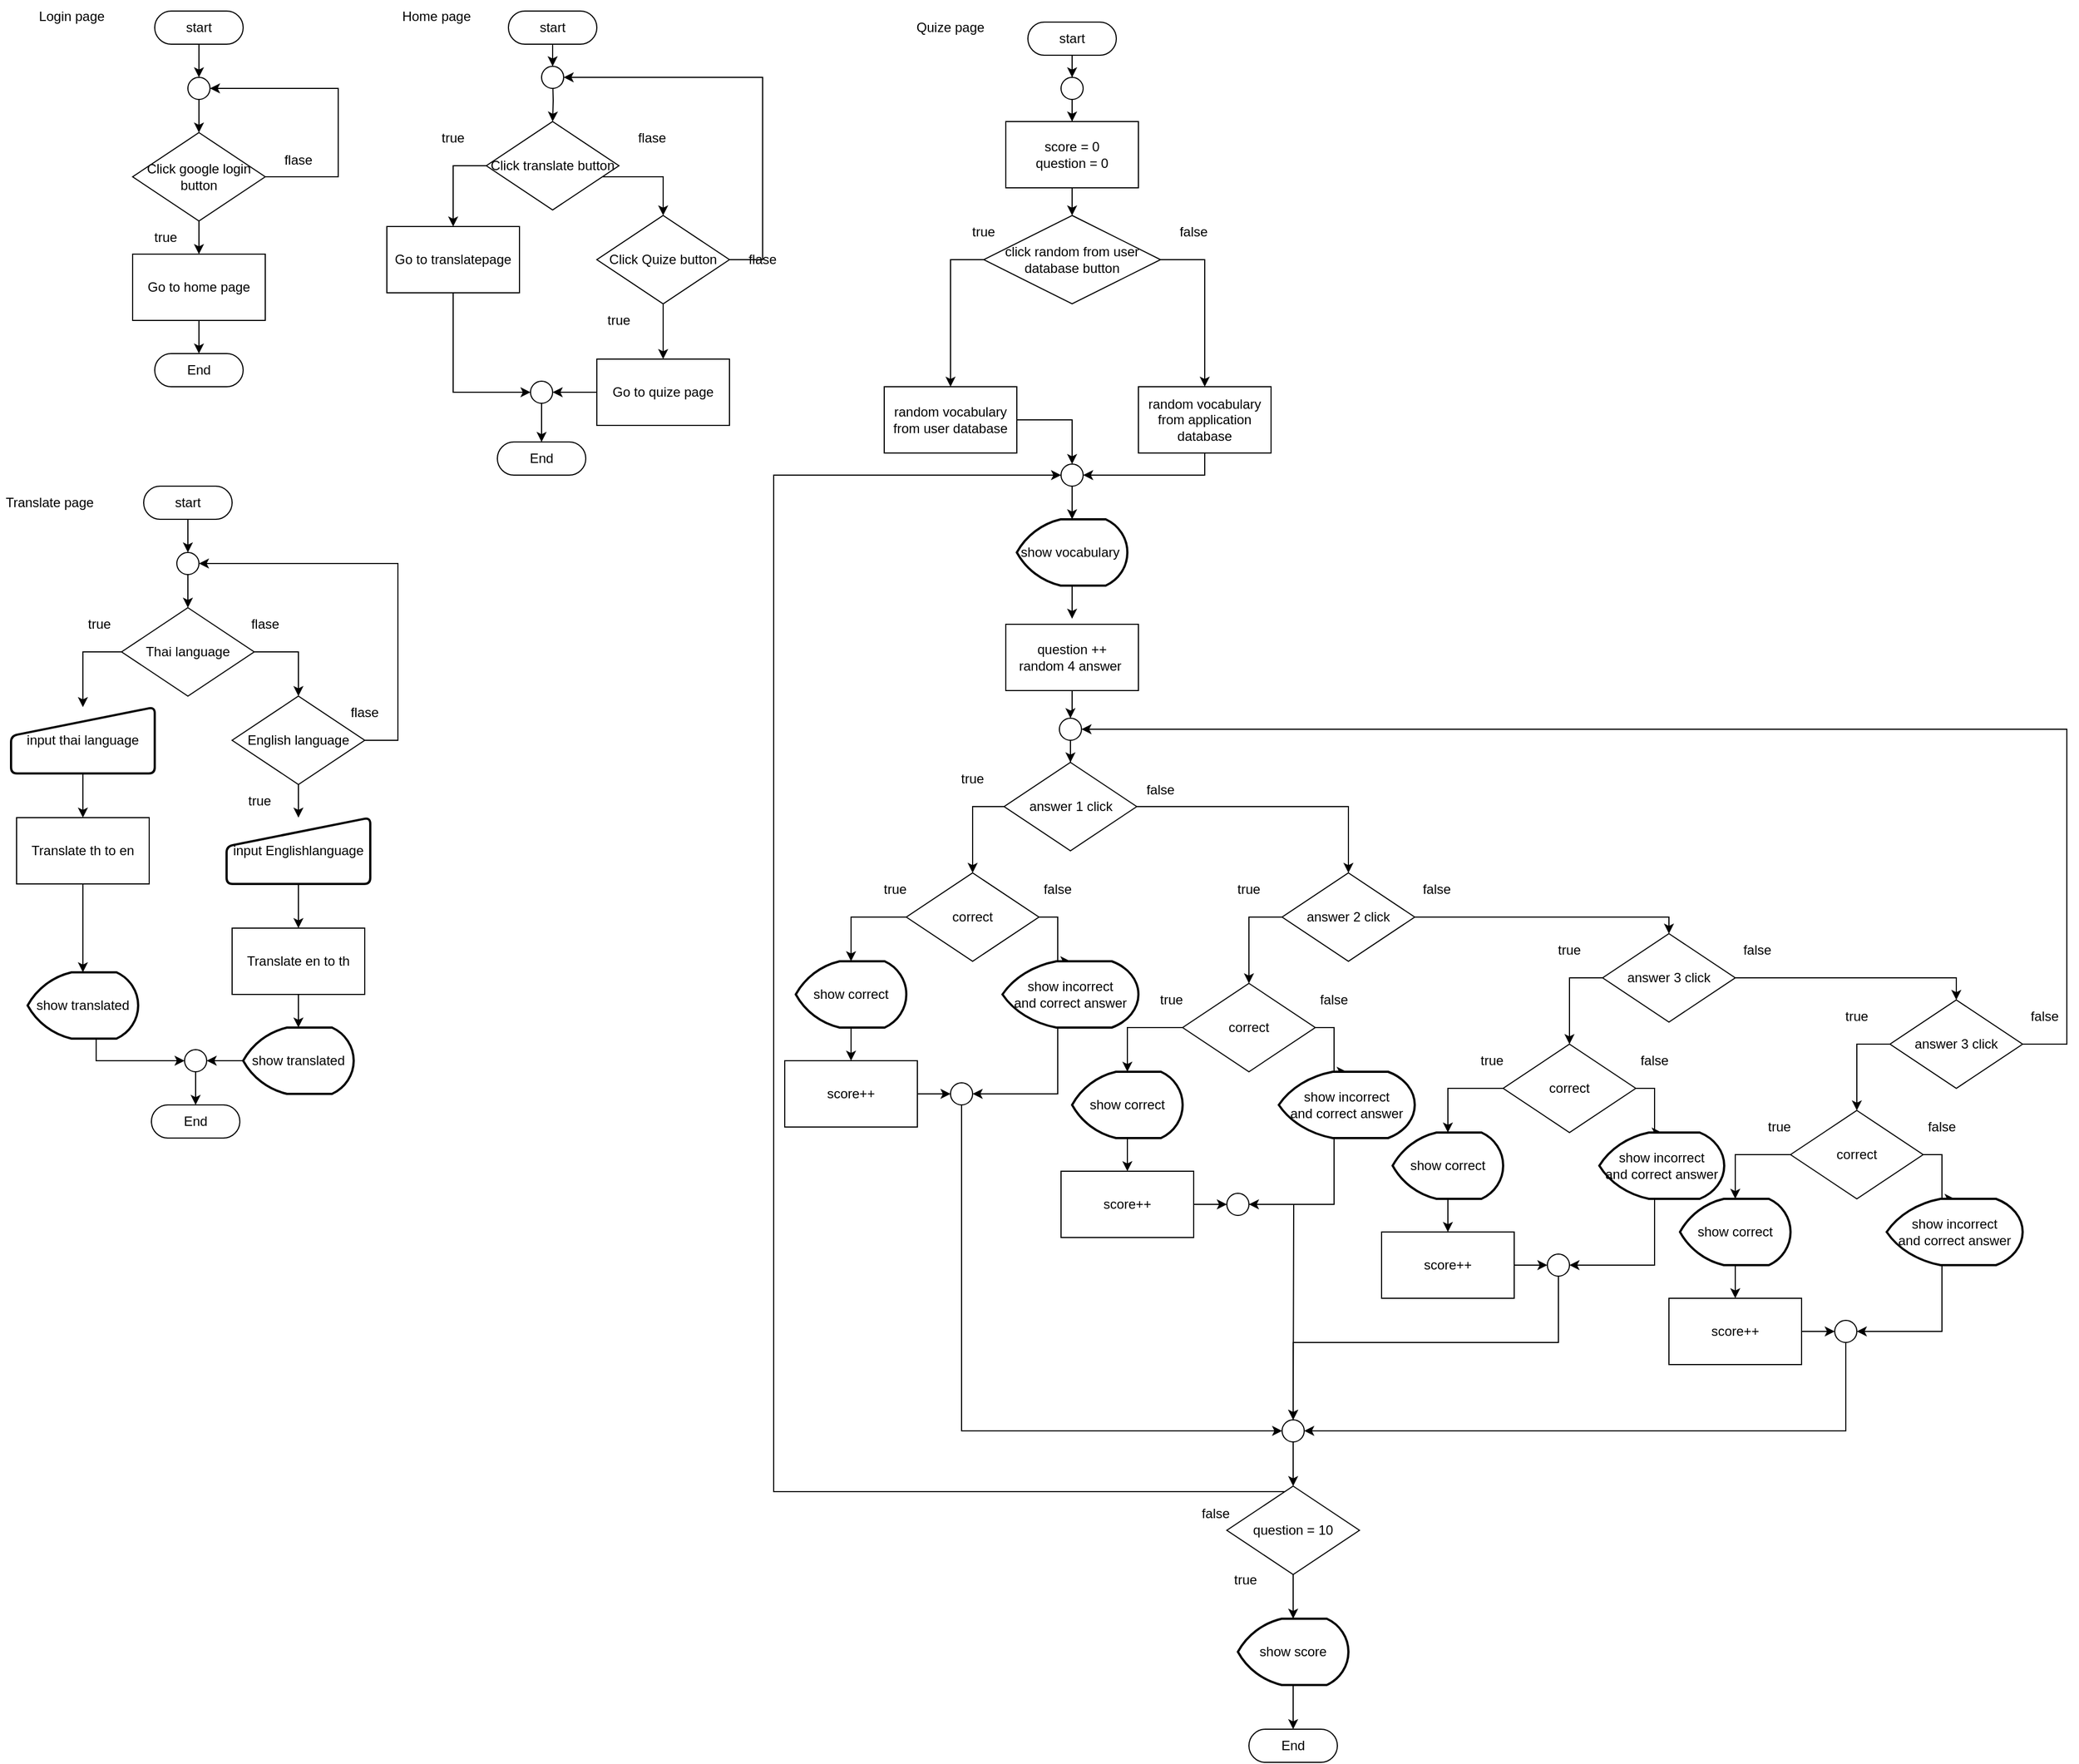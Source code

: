 <mxfile version="21.3.2" type="device">
  <diagram name="หน้า-1" id="Zn7GVR9M74QO84CQurHN">
    <mxGraphModel dx="4780" dy="2357" grid="1" gridSize="10" guides="1" tooltips="1" connect="1" arrows="1" fold="1" page="1" pageScale="1" pageWidth="827" pageHeight="1169" math="0" shadow="0">
      <root>
        <mxCell id="0" />
        <mxCell id="1" parent="0" />
        <mxCell id="eF9KntkKIndTlroD16q5-2" value="" style="edgeStyle=orthogonalEdgeStyle;rounded=0;orthogonalLoop=1;jettySize=auto;html=1;" parent="1" source="eQNiO7HrvjZBHP6kA0-c-1" target="eF9KntkKIndTlroD16q5-1" edge="1">
          <mxGeometry relative="1" as="geometry" />
        </mxCell>
        <mxCell id="eQNiO7HrvjZBHP6kA0-c-1" value="start" style="html=1;dashed=0;whiteSpace=wrap;shape=mxgraph.dfd.start" parent="1" vertex="1">
          <mxGeometry x="150" y="20" width="80" height="30" as="geometry" />
        </mxCell>
        <mxCell id="eQNiO7HrvjZBHP6kA0-c-2" value="Login page" style="text;html=1;strokeColor=none;fillColor=none;align=center;verticalAlign=middle;whiteSpace=wrap;rounded=0;" parent="1" vertex="1">
          <mxGeometry x="30" y="10" width="90" height="30" as="geometry" />
        </mxCell>
        <mxCell id="eF9KntkKIndTlroD16q5-5" value="" style="edgeStyle=orthogonalEdgeStyle;rounded=0;orthogonalLoop=1;jettySize=auto;html=1;" parent="1" source="eF9KntkKIndTlroD16q5-1" target="eF9KntkKIndTlroD16q5-4" edge="1">
          <mxGeometry relative="1" as="geometry" />
        </mxCell>
        <mxCell id="eF9KntkKIndTlroD16q5-1" value="" style="ellipse;whiteSpace=wrap;html=1;aspect=fixed;" parent="1" vertex="1">
          <mxGeometry x="180" y="80" width="20" height="20" as="geometry" />
        </mxCell>
        <mxCell id="eF9KntkKIndTlroD16q5-11" style="edgeStyle=orthogonalEdgeStyle;rounded=0;orthogonalLoop=1;jettySize=auto;html=1;entryX=1;entryY=0.5;entryDx=0;entryDy=0;" parent="1" source="eF9KntkKIndTlroD16q5-4" target="eF9KntkKIndTlroD16q5-1" edge="1">
          <mxGeometry relative="1" as="geometry">
            <Array as="points">
              <mxPoint x="316" y="170" />
              <mxPoint x="316" y="90" />
            </Array>
          </mxGeometry>
        </mxCell>
        <mxCell id="eF9KntkKIndTlroD16q5-13" value="" style="edgeStyle=orthogonalEdgeStyle;rounded=0;orthogonalLoop=1;jettySize=auto;html=1;" parent="1" source="eF9KntkKIndTlroD16q5-4" target="eF9KntkKIndTlroD16q5-12" edge="1">
          <mxGeometry relative="1" as="geometry" />
        </mxCell>
        <mxCell id="eF9KntkKIndTlroD16q5-4" value="Click google login button" style="rhombus;whiteSpace=wrap;html=1;" parent="1" vertex="1">
          <mxGeometry x="130" y="130" width="120" height="80" as="geometry" />
        </mxCell>
        <mxCell id="eF9KntkKIndTlroD16q5-9" value="true" style="text;html=1;strokeColor=none;fillColor=none;align=center;verticalAlign=middle;whiteSpace=wrap;rounded=0;" parent="1" vertex="1">
          <mxGeometry x="130" y="210" width="60" height="30" as="geometry" />
        </mxCell>
        <mxCell id="eF9KntkKIndTlroD16q5-10" value="flase" style="text;html=1;strokeColor=none;fillColor=none;align=center;verticalAlign=middle;whiteSpace=wrap;rounded=0;" parent="1" vertex="1">
          <mxGeometry x="250" y="140" width="60" height="30" as="geometry" />
        </mxCell>
        <mxCell id="eF9KntkKIndTlroD16q5-15" value="" style="edgeStyle=orthogonalEdgeStyle;rounded=0;orthogonalLoop=1;jettySize=auto;html=1;" parent="1" source="eF9KntkKIndTlroD16q5-12" target="eF9KntkKIndTlroD16q5-14" edge="1">
          <mxGeometry relative="1" as="geometry" />
        </mxCell>
        <mxCell id="eF9KntkKIndTlroD16q5-12" value="Go to home page" style="rounded=0;whiteSpace=wrap;html=1;" parent="1" vertex="1">
          <mxGeometry x="130" y="240" width="120" height="60" as="geometry" />
        </mxCell>
        <mxCell id="eF9KntkKIndTlroD16q5-14" value="End" style="html=1;dashed=0;whiteSpace=wrap;shape=mxgraph.dfd.start" parent="1" vertex="1">
          <mxGeometry x="150" y="330" width="80" height="30" as="geometry" />
        </mxCell>
        <mxCell id="eF9KntkKIndTlroD16q5-16" value="Home page" style="text;html=1;strokeColor=none;fillColor=none;align=center;verticalAlign=middle;whiteSpace=wrap;rounded=0;" parent="1" vertex="1">
          <mxGeometry x="360" y="10" width="90" height="30" as="geometry" />
        </mxCell>
        <mxCell id="3VS8iggHQzsYhF_Mb6U9-29" value="" style="edgeStyle=orthogonalEdgeStyle;rounded=0;orthogonalLoop=1;jettySize=auto;html=1;" parent="1" source="3VS8iggHQzsYhF_Mb6U9-2" target="3VS8iggHQzsYhF_Mb6U9-24" edge="1">
          <mxGeometry relative="1" as="geometry" />
        </mxCell>
        <mxCell id="3VS8iggHQzsYhF_Mb6U9-2" value="start" style="html=1;dashed=0;whiteSpace=wrap;shape=mxgraph.dfd.start" parent="1" vertex="1">
          <mxGeometry x="470" y="20" width="80" height="30" as="geometry" />
        </mxCell>
        <mxCell id="3VS8iggHQzsYhF_Mb6U9-17" style="edgeStyle=orthogonalEdgeStyle;rounded=0;orthogonalLoop=1;jettySize=auto;html=1;entryX=0.5;entryY=0;entryDx=0;entryDy=0;" parent="1" source="3VS8iggHQzsYhF_Mb6U9-13" target="3VS8iggHQzsYhF_Mb6U9-16" edge="1">
          <mxGeometry relative="1" as="geometry">
            <Array as="points">
              <mxPoint x="420" y="160" />
            </Array>
          </mxGeometry>
        </mxCell>
        <mxCell id="3VS8iggHQzsYhF_Mb6U9-22" style="edgeStyle=orthogonalEdgeStyle;rounded=0;orthogonalLoop=1;jettySize=auto;html=1;entryX=0.5;entryY=0;entryDx=0;entryDy=0;" parent="1" source="3VS8iggHQzsYhF_Mb6U9-13" target="3VS8iggHQzsYhF_Mb6U9-21" edge="1">
          <mxGeometry relative="1" as="geometry">
            <Array as="points">
              <mxPoint x="610" y="170" />
            </Array>
          </mxGeometry>
        </mxCell>
        <mxCell id="3VS8iggHQzsYhF_Mb6U9-13" value="Click translate button" style="rhombus;whiteSpace=wrap;html=1;" parent="1" vertex="1">
          <mxGeometry x="450" y="120" width="120" height="80" as="geometry" />
        </mxCell>
        <mxCell id="3VS8iggHQzsYhF_Mb6U9-15" value="true" style="text;html=1;strokeColor=none;fillColor=none;align=center;verticalAlign=middle;whiteSpace=wrap;rounded=0;" parent="1" vertex="1">
          <mxGeometry x="390" y="120" width="60" height="30" as="geometry" />
        </mxCell>
        <mxCell id="3VS8iggHQzsYhF_Mb6U9-35" style="edgeStyle=orthogonalEdgeStyle;rounded=0;orthogonalLoop=1;jettySize=auto;html=1;entryX=0;entryY=0.5;entryDx=0;entryDy=0;" parent="1" source="3VS8iggHQzsYhF_Mb6U9-16" target="3VS8iggHQzsYhF_Mb6U9-32" edge="1">
          <mxGeometry relative="1" as="geometry">
            <Array as="points">
              <mxPoint x="420" y="365" />
            </Array>
          </mxGeometry>
        </mxCell>
        <mxCell id="3VS8iggHQzsYhF_Mb6U9-16" value="Go to translatepage" style="rounded=0;whiteSpace=wrap;html=1;" parent="1" vertex="1">
          <mxGeometry x="360" y="215" width="120" height="60" as="geometry" />
        </mxCell>
        <mxCell id="3VS8iggHQzsYhF_Mb6U9-18" value="flase" style="text;html=1;strokeColor=none;fillColor=none;align=center;verticalAlign=middle;whiteSpace=wrap;rounded=0;" parent="1" vertex="1">
          <mxGeometry x="570" y="120" width="60" height="30" as="geometry" />
        </mxCell>
        <mxCell id="3VS8iggHQzsYhF_Mb6U9-34" value="" style="edgeStyle=orthogonalEdgeStyle;rounded=0;orthogonalLoop=1;jettySize=auto;html=1;" parent="1" source="3VS8iggHQzsYhF_Mb6U9-19" target="3VS8iggHQzsYhF_Mb6U9-32" edge="1">
          <mxGeometry relative="1" as="geometry" />
        </mxCell>
        <mxCell id="3VS8iggHQzsYhF_Mb6U9-19" value="Go to quize page" style="rounded=0;whiteSpace=wrap;html=1;" parent="1" vertex="1">
          <mxGeometry x="550" y="335" width="120" height="60" as="geometry" />
        </mxCell>
        <mxCell id="3VS8iggHQzsYhF_Mb6U9-30" value="" style="edgeStyle=orthogonalEdgeStyle;rounded=0;orthogonalLoop=1;jettySize=auto;html=1;" parent="1" source="3VS8iggHQzsYhF_Mb6U9-21" target="3VS8iggHQzsYhF_Mb6U9-19" edge="1">
          <mxGeometry relative="1" as="geometry" />
        </mxCell>
        <mxCell id="3VS8iggHQzsYhF_Mb6U9-31" style="edgeStyle=orthogonalEdgeStyle;rounded=0;orthogonalLoop=1;jettySize=auto;html=1;entryX=1;entryY=0.5;entryDx=0;entryDy=0;" parent="1" source="3VS8iggHQzsYhF_Mb6U9-21" target="3VS8iggHQzsYhF_Mb6U9-24" edge="1">
          <mxGeometry relative="1" as="geometry">
            <Array as="points">
              <mxPoint x="700" y="245" />
              <mxPoint x="700" y="80" />
            </Array>
          </mxGeometry>
        </mxCell>
        <mxCell id="3VS8iggHQzsYhF_Mb6U9-21" value="Click Quize button" style="rhombus;whiteSpace=wrap;html=1;" parent="1" vertex="1">
          <mxGeometry x="550" y="205" width="120" height="80" as="geometry" />
        </mxCell>
        <mxCell id="3VS8iggHQzsYhF_Mb6U9-23" value="true" style="text;html=1;strokeColor=none;fillColor=none;align=center;verticalAlign=middle;whiteSpace=wrap;rounded=0;" parent="1" vertex="1">
          <mxGeometry x="540" y="285" width="60" height="30" as="geometry" />
        </mxCell>
        <mxCell id="3VS8iggHQzsYhF_Mb6U9-27" style="edgeStyle=orthogonalEdgeStyle;rounded=0;orthogonalLoop=1;jettySize=auto;html=1;exitX=0.5;exitY=1;exitDx=0;exitDy=0;entryX=0.5;entryY=0;entryDx=0;entryDy=0;" parent="1" target="3VS8iggHQzsYhF_Mb6U9-13" edge="1">
          <mxGeometry relative="1" as="geometry">
            <mxPoint x="510" y="80" as="sourcePoint" />
          </mxGeometry>
        </mxCell>
        <mxCell id="3VS8iggHQzsYhF_Mb6U9-24" value="" style="ellipse;whiteSpace=wrap;html=1;aspect=fixed;" parent="1" vertex="1">
          <mxGeometry x="500" y="70" width="20" height="20" as="geometry" />
        </mxCell>
        <mxCell id="3VS8iggHQzsYhF_Mb6U9-38" value="" style="edgeStyle=orthogonalEdgeStyle;rounded=0;orthogonalLoop=1;jettySize=auto;html=1;" parent="1" source="3VS8iggHQzsYhF_Mb6U9-32" target="3VS8iggHQzsYhF_Mb6U9-36" edge="1">
          <mxGeometry relative="1" as="geometry" />
        </mxCell>
        <mxCell id="3VS8iggHQzsYhF_Mb6U9-32" value="" style="ellipse;whiteSpace=wrap;html=1;aspect=fixed;" parent="1" vertex="1">
          <mxGeometry x="490" y="355" width="20" height="20" as="geometry" />
        </mxCell>
        <mxCell id="3VS8iggHQzsYhF_Mb6U9-33" value="flase" style="text;html=1;strokeColor=none;fillColor=none;align=center;verticalAlign=middle;whiteSpace=wrap;rounded=0;" parent="1" vertex="1">
          <mxGeometry x="310" y="640" width="60" height="30" as="geometry" />
        </mxCell>
        <mxCell id="3VS8iggHQzsYhF_Mb6U9-36" value="End" style="html=1;dashed=0;whiteSpace=wrap;shape=mxgraph.dfd.start" parent="1" vertex="1">
          <mxGeometry x="460" y="410" width="80" height="30" as="geometry" />
        </mxCell>
        <mxCell id="3VS8iggHQzsYhF_Mb6U9-39" value="Translate page" style="text;html=1;strokeColor=none;fillColor=none;align=center;verticalAlign=middle;whiteSpace=wrap;rounded=0;" parent="1" vertex="1">
          <mxGeometry x="10" y="450" width="90" height="30" as="geometry" />
        </mxCell>
        <mxCell id="3VS8iggHQzsYhF_Mb6U9-42" value="" style="edgeStyle=orthogonalEdgeStyle;rounded=0;orthogonalLoop=1;jettySize=auto;html=1;" parent="1" source="3VS8iggHQzsYhF_Mb6U9-43" target="3VS8iggHQzsYhF_Mb6U9-44" edge="1">
          <mxGeometry relative="1" as="geometry" />
        </mxCell>
        <mxCell id="3VS8iggHQzsYhF_Mb6U9-43" value="start" style="html=1;dashed=0;whiteSpace=wrap;shape=mxgraph.dfd.start" parent="1" vertex="1">
          <mxGeometry x="140" y="450" width="80" height="30" as="geometry" />
        </mxCell>
        <mxCell id="3VS8iggHQzsYhF_Mb6U9-47" value="" style="edgeStyle=orthogonalEdgeStyle;rounded=0;orthogonalLoop=1;jettySize=auto;html=1;" parent="1" source="3VS8iggHQzsYhF_Mb6U9-44" target="3VS8iggHQzsYhF_Mb6U9-46" edge="1">
          <mxGeometry relative="1" as="geometry" />
        </mxCell>
        <mxCell id="3VS8iggHQzsYhF_Mb6U9-44" value="" style="ellipse;whiteSpace=wrap;html=1;aspect=fixed;" parent="1" vertex="1">
          <mxGeometry x="170" y="510" width="20" height="20" as="geometry" />
        </mxCell>
        <mxCell id="3VS8iggHQzsYhF_Mb6U9-51" style="edgeStyle=orthogonalEdgeStyle;rounded=0;orthogonalLoop=1;jettySize=auto;html=1;entryX=0.5;entryY=0;entryDx=0;entryDy=0;" parent="1" source="3VS8iggHQzsYhF_Mb6U9-46" target="3VS8iggHQzsYhF_Mb6U9-49" edge="1">
          <mxGeometry relative="1" as="geometry">
            <Array as="points">
              <mxPoint x="85" y="600" />
            </Array>
          </mxGeometry>
        </mxCell>
        <mxCell id="3VS8iggHQzsYhF_Mb6U9-59" style="edgeStyle=orthogonalEdgeStyle;rounded=0;orthogonalLoop=1;jettySize=auto;html=1;entryX=0.5;entryY=0;entryDx=0;entryDy=0;" parent="1" source="3VS8iggHQzsYhF_Mb6U9-46" target="3VS8iggHQzsYhF_Mb6U9-54" edge="1">
          <mxGeometry relative="1" as="geometry">
            <Array as="points">
              <mxPoint x="280" y="600" />
            </Array>
          </mxGeometry>
        </mxCell>
        <mxCell id="3VS8iggHQzsYhF_Mb6U9-46" value="Thai language" style="rhombus;whiteSpace=wrap;html=1;" parent="1" vertex="1">
          <mxGeometry x="120" y="560" width="120" height="80" as="geometry" />
        </mxCell>
        <mxCell id="3VS8iggHQzsYhF_Mb6U9-48" value="true" style="text;html=1;strokeColor=none;fillColor=none;align=center;verticalAlign=middle;whiteSpace=wrap;rounded=0;" parent="1" vertex="1">
          <mxGeometry x="70" y="560" width="60" height="30" as="geometry" />
        </mxCell>
        <mxCell id="3VS8iggHQzsYhF_Mb6U9-80" value="" style="edgeStyle=orthogonalEdgeStyle;rounded=0;orthogonalLoop=1;jettySize=auto;html=1;" parent="1" source="3VS8iggHQzsYhF_Mb6U9-49" target="3VS8iggHQzsYhF_Mb6U9-79" edge="1">
          <mxGeometry relative="1" as="geometry" />
        </mxCell>
        <mxCell id="3VS8iggHQzsYhF_Mb6U9-49" value="input thai language" style="html=1;strokeWidth=2;shape=manualInput;whiteSpace=wrap;rounded=1;size=26;arcSize=11;" parent="1" vertex="1">
          <mxGeometry x="20" y="650" width="130" height="60" as="geometry" />
        </mxCell>
        <mxCell id="3VS8iggHQzsYhF_Mb6U9-62" style="edgeStyle=orthogonalEdgeStyle;rounded=0;orthogonalLoop=1;jettySize=auto;html=1;entryX=0;entryY=0.5;entryDx=0;entryDy=0;" parent="1" source="3VS8iggHQzsYhF_Mb6U9-52" target="3VS8iggHQzsYhF_Mb6U9-60" edge="1">
          <mxGeometry relative="1" as="geometry">
            <Array as="points">
              <mxPoint x="97" y="970" />
            </Array>
          </mxGeometry>
        </mxCell>
        <mxCell id="3VS8iggHQzsYhF_Mb6U9-52" value="show translated" style="strokeWidth=2;html=1;shape=mxgraph.flowchart.display;whiteSpace=wrap;" parent="1" vertex="1">
          <mxGeometry x="35" y="890" width="100" height="60" as="geometry" />
        </mxCell>
        <mxCell id="3VS8iggHQzsYhF_Mb6U9-58" value="" style="edgeStyle=orthogonalEdgeStyle;rounded=0;orthogonalLoop=1;jettySize=auto;html=1;" parent="1" source="3VS8iggHQzsYhF_Mb6U9-54" target="3VS8iggHQzsYhF_Mb6U9-56" edge="1">
          <mxGeometry relative="1" as="geometry" />
        </mxCell>
        <mxCell id="3VS8iggHQzsYhF_Mb6U9-69" style="edgeStyle=orthogonalEdgeStyle;rounded=0;orthogonalLoop=1;jettySize=auto;html=1;entryX=1;entryY=0.5;entryDx=0;entryDy=0;" parent="1" source="3VS8iggHQzsYhF_Mb6U9-54" target="3VS8iggHQzsYhF_Mb6U9-44" edge="1">
          <mxGeometry relative="1" as="geometry">
            <Array as="points">
              <mxPoint x="370" y="680" />
              <mxPoint x="370" y="520" />
            </Array>
          </mxGeometry>
        </mxCell>
        <mxCell id="3VS8iggHQzsYhF_Mb6U9-54" value="English language" style="rhombus;whiteSpace=wrap;html=1;" parent="1" vertex="1">
          <mxGeometry x="220" y="640" width="120" height="80" as="geometry" />
        </mxCell>
        <mxCell id="3VS8iggHQzsYhF_Mb6U9-82" value="" style="edgeStyle=orthogonalEdgeStyle;rounded=0;orthogonalLoop=1;jettySize=auto;html=1;" parent="1" source="3VS8iggHQzsYhF_Mb6U9-56" target="3VS8iggHQzsYhF_Mb6U9-81" edge="1">
          <mxGeometry relative="1" as="geometry" />
        </mxCell>
        <mxCell id="3VS8iggHQzsYhF_Mb6U9-56" value="input Englishlanguage" style="html=1;strokeWidth=2;shape=manualInput;whiteSpace=wrap;rounded=1;size=26;arcSize=11;" parent="1" vertex="1">
          <mxGeometry x="215" y="750" width="130" height="60" as="geometry" />
        </mxCell>
        <mxCell id="3VS8iggHQzsYhF_Mb6U9-87" value="" style="edgeStyle=orthogonalEdgeStyle;rounded=0;orthogonalLoop=1;jettySize=auto;html=1;" parent="1" source="3VS8iggHQzsYhF_Mb6U9-57" target="3VS8iggHQzsYhF_Mb6U9-60" edge="1">
          <mxGeometry relative="1" as="geometry" />
        </mxCell>
        <mxCell id="3VS8iggHQzsYhF_Mb6U9-57" value="show translated" style="strokeWidth=2;html=1;shape=mxgraph.flowchart.display;whiteSpace=wrap;" parent="1" vertex="1">
          <mxGeometry x="230" y="940" width="100" height="60" as="geometry" />
        </mxCell>
        <mxCell id="3VS8iggHQzsYhF_Mb6U9-64" value="" style="edgeStyle=orthogonalEdgeStyle;rounded=0;orthogonalLoop=1;jettySize=auto;html=1;" parent="1" source="3VS8iggHQzsYhF_Mb6U9-60" target="3VS8iggHQzsYhF_Mb6U9-63" edge="1">
          <mxGeometry relative="1" as="geometry" />
        </mxCell>
        <mxCell id="3VS8iggHQzsYhF_Mb6U9-60" value="" style="ellipse;whiteSpace=wrap;html=1;aspect=fixed;" parent="1" vertex="1">
          <mxGeometry x="177" y="960" width="20" height="20" as="geometry" />
        </mxCell>
        <mxCell id="3VS8iggHQzsYhF_Mb6U9-63" value="End" style="html=1;dashed=0;whiteSpace=wrap;shape=mxgraph.dfd.start" parent="1" vertex="1">
          <mxGeometry x="147" y="1010" width="80" height="30" as="geometry" />
        </mxCell>
        <mxCell id="3VS8iggHQzsYhF_Mb6U9-65" value="flase" style="text;html=1;strokeColor=none;fillColor=none;align=center;verticalAlign=middle;whiteSpace=wrap;rounded=0;" parent="1" vertex="1">
          <mxGeometry x="220" y="560" width="60" height="30" as="geometry" />
        </mxCell>
        <mxCell id="3VS8iggHQzsYhF_Mb6U9-66" value="flase" style="text;html=1;strokeColor=none;fillColor=none;align=center;verticalAlign=middle;whiteSpace=wrap;rounded=0;" parent="1" vertex="1">
          <mxGeometry x="670" y="230" width="60" height="30" as="geometry" />
        </mxCell>
        <mxCell id="3VS8iggHQzsYhF_Mb6U9-68" value="true" style="text;html=1;strokeColor=none;fillColor=none;align=center;verticalAlign=middle;whiteSpace=wrap;rounded=0;" parent="1" vertex="1">
          <mxGeometry x="215" y="720" width="60" height="30" as="geometry" />
        </mxCell>
        <mxCell id="3VS8iggHQzsYhF_Mb6U9-70" value="Quize page" style="text;html=1;strokeColor=none;fillColor=none;align=center;verticalAlign=middle;whiteSpace=wrap;rounded=0;" parent="1" vertex="1">
          <mxGeometry x="825" y="20" width="90" height="30" as="geometry" />
        </mxCell>
        <mxCell id="3VS8iggHQzsYhF_Mb6U9-75" value="" style="edgeStyle=orthogonalEdgeStyle;rounded=0;orthogonalLoop=1;jettySize=auto;html=1;" parent="1" source="3VS8iggHQzsYhF_Mb6U9-71" target="3VS8iggHQzsYhF_Mb6U9-72" edge="1">
          <mxGeometry relative="1" as="geometry" />
        </mxCell>
        <mxCell id="3VS8iggHQzsYhF_Mb6U9-71" value="start" style="html=1;dashed=0;whiteSpace=wrap;shape=mxgraph.dfd.start" parent="1" vertex="1">
          <mxGeometry x="940" y="30" width="80" height="30" as="geometry" />
        </mxCell>
        <mxCell id="3VS8iggHQzsYhF_Mb6U9-115" value="" style="edgeStyle=orthogonalEdgeStyle;rounded=0;orthogonalLoop=1;jettySize=auto;html=1;" parent="1" source="3VS8iggHQzsYhF_Mb6U9-72" target="3VS8iggHQzsYhF_Mb6U9-114" edge="1">
          <mxGeometry relative="1" as="geometry" />
        </mxCell>
        <mxCell id="3VS8iggHQzsYhF_Mb6U9-72" value="" style="ellipse;whiteSpace=wrap;html=1;aspect=fixed;fontStyle=1" parent="1" vertex="1">
          <mxGeometry x="970" y="80" width="20" height="20" as="geometry" />
        </mxCell>
        <mxCell id="3VS8iggHQzsYhF_Mb6U9-83" value="" style="edgeStyle=orthogonalEdgeStyle;rounded=0;orthogonalLoop=1;jettySize=auto;html=1;" parent="1" source="3VS8iggHQzsYhF_Mb6U9-79" target="3VS8iggHQzsYhF_Mb6U9-52" edge="1">
          <mxGeometry relative="1" as="geometry" />
        </mxCell>
        <mxCell id="3VS8iggHQzsYhF_Mb6U9-79" value="Translate th to en" style="rounded=0;whiteSpace=wrap;html=1;" parent="1" vertex="1">
          <mxGeometry x="25" y="750" width="120" height="60" as="geometry" />
        </mxCell>
        <mxCell id="3VS8iggHQzsYhF_Mb6U9-86" value="" style="edgeStyle=orthogonalEdgeStyle;rounded=0;orthogonalLoop=1;jettySize=auto;html=1;" parent="1" source="3VS8iggHQzsYhF_Mb6U9-81" target="3VS8iggHQzsYhF_Mb6U9-57" edge="1">
          <mxGeometry relative="1" as="geometry" />
        </mxCell>
        <mxCell id="3VS8iggHQzsYhF_Mb6U9-81" value="Translate en to th" style="rounded=0;whiteSpace=wrap;html=1;" parent="1" vertex="1">
          <mxGeometry x="220" y="850" width="120" height="60" as="geometry" />
        </mxCell>
        <mxCell id="3VS8iggHQzsYhF_Mb6U9-333" style="edgeStyle=orthogonalEdgeStyle;rounded=0;orthogonalLoop=1;jettySize=auto;html=1;" parent="1" source="3VS8iggHQzsYhF_Mb6U9-102" target="3VS8iggHQzsYhF_Mb6U9-153" edge="1">
          <mxGeometry relative="1" as="geometry">
            <Array as="points">
              <mxPoint x="870" y="245" />
            </Array>
          </mxGeometry>
        </mxCell>
        <mxCell id="3VS8iggHQzsYhF_Mb6U9-336" style="edgeStyle=orthogonalEdgeStyle;rounded=0;orthogonalLoop=1;jettySize=auto;html=1;entryX=0.5;entryY=0;entryDx=0;entryDy=0;" parent="1" source="3VS8iggHQzsYhF_Mb6U9-102" target="3VS8iggHQzsYhF_Mb6U9-335" edge="1">
          <mxGeometry relative="1" as="geometry">
            <Array as="points">
              <mxPoint x="1100" y="245" />
            </Array>
          </mxGeometry>
        </mxCell>
        <mxCell id="3VS8iggHQzsYhF_Mb6U9-102" value="click random from user database button" style="rhombus;whiteSpace=wrap;html=1;" parent="1" vertex="1">
          <mxGeometry x="900" y="205" width="160" height="80" as="geometry" />
        </mxCell>
        <mxCell id="3VS8iggHQzsYhF_Mb6U9-103" value="true" style="text;html=1;strokeColor=none;fillColor=none;align=center;verticalAlign=middle;whiteSpace=wrap;rounded=0;" parent="1" vertex="1">
          <mxGeometry x="870" y="205" width="60" height="30" as="geometry" />
        </mxCell>
        <mxCell id="3VS8iggHQzsYhF_Mb6U9-116" value="" style="edgeStyle=orthogonalEdgeStyle;rounded=0;orthogonalLoop=1;jettySize=auto;html=1;" parent="1" source="3VS8iggHQzsYhF_Mb6U9-114" target="3VS8iggHQzsYhF_Mb6U9-102" edge="1">
          <mxGeometry relative="1" as="geometry" />
        </mxCell>
        <mxCell id="3VS8iggHQzsYhF_Mb6U9-114" value="score = 0&lt;br&gt;question = 0" style="rounded=0;whiteSpace=wrap;html=1;" parent="1" vertex="1">
          <mxGeometry x="920" y="120" width="120" height="60" as="geometry" />
        </mxCell>
        <mxCell id="3VS8iggHQzsYhF_Mb6U9-343" style="edgeStyle=orthogonalEdgeStyle;rounded=0;orthogonalLoop=1;jettySize=auto;html=1;entryX=0.5;entryY=0;entryDx=0;entryDy=0;" parent="1" source="3VS8iggHQzsYhF_Mb6U9-153" target="3VS8iggHQzsYhF_Mb6U9-337" edge="1">
          <mxGeometry relative="1" as="geometry" />
        </mxCell>
        <mxCell id="3VS8iggHQzsYhF_Mb6U9-153" value="random&amp;nbsp;vocabulary from user database" style="rounded=0;whiteSpace=wrap;html=1;" parent="1" vertex="1">
          <mxGeometry x="810" y="360" width="120" height="60" as="geometry" />
        </mxCell>
        <mxCell id="3VS8iggHQzsYhF_Mb6U9-154" value="" style="edgeStyle=orthogonalEdgeStyle;rounded=0;orthogonalLoop=1;jettySize=auto;html=1;" parent="1" source="3VS8iggHQzsYhF_Mb6U9-155" edge="1">
          <mxGeometry relative="1" as="geometry">
            <mxPoint x="980" y="570" as="targetPoint" />
          </mxGeometry>
        </mxCell>
        <mxCell id="3VS8iggHQzsYhF_Mb6U9-155" value="show vocabulary&amp;nbsp;" style="strokeWidth=2;html=1;shape=mxgraph.flowchart.display;whiteSpace=wrap;" parent="1" vertex="1">
          <mxGeometry x="930" y="480" width="100" height="60" as="geometry" />
        </mxCell>
        <mxCell id="3VS8iggHQzsYhF_Mb6U9-156" style="edgeStyle=orthogonalEdgeStyle;rounded=0;orthogonalLoop=1;jettySize=auto;html=1;entryX=0.5;entryY=0;entryDx=0;entryDy=0;entryPerimeter=0;" parent="1" source="3VS8iggHQzsYhF_Mb6U9-157" edge="1">
          <mxGeometry relative="1" as="geometry">
            <Array as="points">
              <mxPoint x="890" y="740" />
            </Array>
            <mxPoint x="890" y="800" as="targetPoint" />
          </mxGeometry>
        </mxCell>
        <mxCell id="3VS8iggHQzsYhF_Mb6U9-195" style="edgeStyle=orthogonalEdgeStyle;rounded=0;orthogonalLoop=1;jettySize=auto;html=1;entryX=0.5;entryY=0;entryDx=0;entryDy=0;" parent="1" source="3VS8iggHQzsYhF_Mb6U9-157" target="3VS8iggHQzsYhF_Mb6U9-181" edge="1">
          <mxGeometry relative="1" as="geometry" />
        </mxCell>
        <mxCell id="3VS8iggHQzsYhF_Mb6U9-157" value="answer 1 click" style="rhombus;whiteSpace=wrap;html=1;" parent="1" vertex="1">
          <mxGeometry x="918.5" y="700" width="120" height="80" as="geometry" />
        </mxCell>
        <mxCell id="3VS8iggHQzsYhF_Mb6U9-158" value="true" style="text;html=1;strokeColor=none;fillColor=none;align=center;verticalAlign=middle;whiteSpace=wrap;rounded=0;" parent="1" vertex="1">
          <mxGeometry x="860" y="700" width="60" height="30" as="geometry" />
        </mxCell>
        <mxCell id="3VS8iggHQzsYhF_Mb6U9-159" value="false" style="text;html=1;strokeColor=none;fillColor=none;align=center;verticalAlign=middle;whiteSpace=wrap;rounded=0;" parent="1" vertex="1">
          <mxGeometry x="937" y="800" width="60" height="30" as="geometry" />
        </mxCell>
        <mxCell id="l3rMYYghWDBOotwgBidE-3" value="" style="edgeStyle=orthogonalEdgeStyle;rounded=0;orthogonalLoop=1;jettySize=auto;html=1;" edge="1" parent="1" source="3VS8iggHQzsYhF_Mb6U9-161" target="l3rMYYghWDBOotwgBidE-1">
          <mxGeometry relative="1" as="geometry" />
        </mxCell>
        <mxCell id="3VS8iggHQzsYhF_Mb6U9-161" value="question&amp;nbsp;++&lt;br&gt;random 4 answer&amp;nbsp;" style="rounded=0;whiteSpace=wrap;html=1;" parent="1" vertex="1">
          <mxGeometry x="920" y="575" width="120" height="60" as="geometry" />
        </mxCell>
        <mxCell id="3VS8iggHQzsYhF_Mb6U9-162" value="" style="edgeStyle=orthogonalEdgeStyle;rounded=0;orthogonalLoop=1;jettySize=auto;html=1;" parent="1" source="3VS8iggHQzsYhF_Mb6U9-163" target="3VS8iggHQzsYhF_Mb6U9-165" edge="1">
          <mxGeometry relative="1" as="geometry" />
        </mxCell>
        <mxCell id="3VS8iggHQzsYhF_Mb6U9-163" value="show correct" style="strokeWidth=2;html=1;shape=mxgraph.flowchart.display;whiteSpace=wrap;" parent="1" vertex="1">
          <mxGeometry x="730" y="880" width="100" height="60" as="geometry" />
        </mxCell>
        <mxCell id="3VS8iggHQzsYhF_Mb6U9-164" value="" style="edgeStyle=orthogonalEdgeStyle;rounded=0;orthogonalLoop=1;jettySize=auto;html=1;" parent="1" source="3VS8iggHQzsYhF_Mb6U9-165" target="3VS8iggHQzsYhF_Mb6U9-172" edge="1">
          <mxGeometry relative="1" as="geometry" />
        </mxCell>
        <mxCell id="3VS8iggHQzsYhF_Mb6U9-165" value="score++" style="rounded=0;whiteSpace=wrap;html=1;" parent="1" vertex="1">
          <mxGeometry x="720" y="970" width="120" height="60" as="geometry" />
        </mxCell>
        <mxCell id="3VS8iggHQzsYhF_Mb6U9-166" style="edgeStyle=orthogonalEdgeStyle;rounded=0;orthogonalLoop=1;jettySize=auto;html=1;entryX=0.5;entryY=0;entryDx=0;entryDy=0;entryPerimeter=0;" parent="1" source="3VS8iggHQzsYhF_Mb6U9-168" target="3VS8iggHQzsYhF_Mb6U9-163" edge="1">
          <mxGeometry relative="1" as="geometry">
            <Array as="points">
              <mxPoint x="780" y="840" />
            </Array>
          </mxGeometry>
        </mxCell>
        <mxCell id="3VS8iggHQzsYhF_Mb6U9-167" style="edgeStyle=orthogonalEdgeStyle;rounded=0;orthogonalLoop=1;jettySize=auto;html=1;entryX=0.5;entryY=0;entryDx=0;entryDy=0;entryPerimeter=0;" parent="1" source="3VS8iggHQzsYhF_Mb6U9-168" target="3VS8iggHQzsYhF_Mb6U9-171" edge="1">
          <mxGeometry relative="1" as="geometry">
            <Array as="points">
              <mxPoint x="967" y="840" />
            </Array>
          </mxGeometry>
        </mxCell>
        <mxCell id="3VS8iggHQzsYhF_Mb6U9-168" value="correct" style="rhombus;whiteSpace=wrap;html=1;" parent="1" vertex="1">
          <mxGeometry x="830" y="800" width="120" height="80" as="geometry" />
        </mxCell>
        <mxCell id="3VS8iggHQzsYhF_Mb6U9-169" value="true" style="text;html=1;strokeColor=none;fillColor=none;align=center;verticalAlign=middle;whiteSpace=wrap;rounded=0;" parent="1" vertex="1">
          <mxGeometry x="790" y="800" width="60" height="30" as="geometry" />
        </mxCell>
        <mxCell id="3VS8iggHQzsYhF_Mb6U9-170" style="edgeStyle=orthogonalEdgeStyle;rounded=0;orthogonalLoop=1;jettySize=auto;html=1;entryX=1;entryY=0.5;entryDx=0;entryDy=0;" parent="1" source="3VS8iggHQzsYhF_Mb6U9-171" target="3VS8iggHQzsYhF_Mb6U9-172" edge="1">
          <mxGeometry relative="1" as="geometry">
            <Array as="points">
              <mxPoint x="967" y="1000" />
            </Array>
          </mxGeometry>
        </mxCell>
        <mxCell id="3VS8iggHQzsYhF_Mb6U9-171" value="show incorrect&lt;br&gt;and correct answer" style="strokeWidth=2;html=1;shape=mxgraph.flowchart.display;whiteSpace=wrap;" parent="1" vertex="1">
          <mxGeometry x="917" y="880" width="123" height="60" as="geometry" />
        </mxCell>
        <mxCell id="3VS8iggHQzsYhF_Mb6U9-238" style="edgeStyle=orthogonalEdgeStyle;rounded=0;orthogonalLoop=1;jettySize=auto;html=1;entryX=0;entryY=0.5;entryDx=0;entryDy=0;" parent="1" source="3VS8iggHQzsYhF_Mb6U9-172" target="3VS8iggHQzsYhF_Mb6U9-234" edge="1">
          <mxGeometry relative="1" as="geometry">
            <Array as="points">
              <mxPoint x="880" y="1305" />
            </Array>
          </mxGeometry>
        </mxCell>
        <mxCell id="3VS8iggHQzsYhF_Mb6U9-172" value="" style="ellipse;whiteSpace=wrap;html=1;aspect=fixed;" parent="1" vertex="1">
          <mxGeometry x="870" y="990" width="20" height="20" as="geometry" />
        </mxCell>
        <mxCell id="3VS8iggHQzsYhF_Mb6U9-180" style="edgeStyle=orthogonalEdgeStyle;rounded=0;orthogonalLoop=1;jettySize=auto;html=1;entryX=0.5;entryY=0;entryDx=0;entryDy=0;entryPerimeter=0;" parent="1" source="3VS8iggHQzsYhF_Mb6U9-181" edge="1">
          <mxGeometry relative="1" as="geometry">
            <Array as="points">
              <mxPoint x="1140" y="840" />
            </Array>
            <mxPoint x="1140" y="900" as="targetPoint" />
          </mxGeometry>
        </mxCell>
        <mxCell id="3VS8iggHQzsYhF_Mb6U9-213" style="edgeStyle=orthogonalEdgeStyle;rounded=0;orthogonalLoop=1;jettySize=auto;html=1;entryX=0.5;entryY=0;entryDx=0;entryDy=0;" parent="1" source="3VS8iggHQzsYhF_Mb6U9-181" target="3VS8iggHQzsYhF_Mb6U9-197" edge="1">
          <mxGeometry relative="1" as="geometry">
            <Array as="points">
              <mxPoint x="1520" y="840" />
            </Array>
          </mxGeometry>
        </mxCell>
        <mxCell id="3VS8iggHQzsYhF_Mb6U9-181" value="answer 2 click" style="rhombus;whiteSpace=wrap;html=1;" parent="1" vertex="1">
          <mxGeometry x="1170" y="800" width="120" height="80" as="geometry" />
        </mxCell>
        <mxCell id="3VS8iggHQzsYhF_Mb6U9-182" value="true" style="text;html=1;strokeColor=none;fillColor=none;align=center;verticalAlign=middle;whiteSpace=wrap;rounded=0;" parent="1" vertex="1">
          <mxGeometry x="1110" y="800" width="60" height="30" as="geometry" />
        </mxCell>
        <mxCell id="3VS8iggHQzsYhF_Mb6U9-183" value="false" style="text;html=1;strokeColor=none;fillColor=none;align=center;verticalAlign=middle;whiteSpace=wrap;rounded=0;" parent="1" vertex="1">
          <mxGeometry x="1187" y="900" width="60" height="30" as="geometry" />
        </mxCell>
        <mxCell id="3VS8iggHQzsYhF_Mb6U9-184" value="" style="edgeStyle=orthogonalEdgeStyle;rounded=0;orthogonalLoop=1;jettySize=auto;html=1;" parent="1" source="3VS8iggHQzsYhF_Mb6U9-185" target="3VS8iggHQzsYhF_Mb6U9-187" edge="1">
          <mxGeometry relative="1" as="geometry" />
        </mxCell>
        <mxCell id="3VS8iggHQzsYhF_Mb6U9-185" value="show correct" style="strokeWidth=2;html=1;shape=mxgraph.flowchart.display;whiteSpace=wrap;" parent="1" vertex="1">
          <mxGeometry x="980" y="980" width="100" height="60" as="geometry" />
        </mxCell>
        <mxCell id="3VS8iggHQzsYhF_Mb6U9-186" value="" style="edgeStyle=orthogonalEdgeStyle;rounded=0;orthogonalLoop=1;jettySize=auto;html=1;" parent="1" source="3VS8iggHQzsYhF_Mb6U9-187" target="3VS8iggHQzsYhF_Mb6U9-194" edge="1">
          <mxGeometry relative="1" as="geometry" />
        </mxCell>
        <mxCell id="3VS8iggHQzsYhF_Mb6U9-187" value="score++" style="rounded=0;whiteSpace=wrap;html=1;" parent="1" vertex="1">
          <mxGeometry x="970" y="1070" width="120" height="60" as="geometry" />
        </mxCell>
        <mxCell id="3VS8iggHQzsYhF_Mb6U9-188" style="edgeStyle=orthogonalEdgeStyle;rounded=0;orthogonalLoop=1;jettySize=auto;html=1;entryX=0.5;entryY=0;entryDx=0;entryDy=0;entryPerimeter=0;" parent="1" source="3VS8iggHQzsYhF_Mb6U9-190" target="3VS8iggHQzsYhF_Mb6U9-185" edge="1">
          <mxGeometry relative="1" as="geometry">
            <Array as="points">
              <mxPoint x="1030" y="940" />
            </Array>
          </mxGeometry>
        </mxCell>
        <mxCell id="3VS8iggHQzsYhF_Mb6U9-189" style="edgeStyle=orthogonalEdgeStyle;rounded=0;orthogonalLoop=1;jettySize=auto;html=1;entryX=0.5;entryY=0;entryDx=0;entryDy=0;entryPerimeter=0;" parent="1" source="3VS8iggHQzsYhF_Mb6U9-190" target="3VS8iggHQzsYhF_Mb6U9-193" edge="1">
          <mxGeometry relative="1" as="geometry">
            <Array as="points">
              <mxPoint x="1217" y="940" />
            </Array>
          </mxGeometry>
        </mxCell>
        <mxCell id="3VS8iggHQzsYhF_Mb6U9-190" value="correct" style="rhombus;whiteSpace=wrap;html=1;" parent="1" vertex="1">
          <mxGeometry x="1080" y="900" width="120" height="80" as="geometry" />
        </mxCell>
        <mxCell id="3VS8iggHQzsYhF_Mb6U9-191" value="true" style="text;html=1;strokeColor=none;fillColor=none;align=center;verticalAlign=middle;whiteSpace=wrap;rounded=0;" parent="1" vertex="1">
          <mxGeometry x="1040" y="900" width="60" height="30" as="geometry" />
        </mxCell>
        <mxCell id="3VS8iggHQzsYhF_Mb6U9-192" style="edgeStyle=orthogonalEdgeStyle;rounded=0;orthogonalLoop=1;jettySize=auto;html=1;entryX=1;entryY=0.5;entryDx=0;entryDy=0;" parent="1" source="3VS8iggHQzsYhF_Mb6U9-193" target="3VS8iggHQzsYhF_Mb6U9-194" edge="1">
          <mxGeometry relative="1" as="geometry">
            <Array as="points">
              <mxPoint x="1217" y="1100" />
            </Array>
          </mxGeometry>
        </mxCell>
        <mxCell id="3VS8iggHQzsYhF_Mb6U9-193" value="show incorrect&lt;br style=&quot;border-color: var(--border-color);&quot;&gt;and correct answer" style="strokeWidth=2;html=1;shape=mxgraph.flowchart.display;whiteSpace=wrap;" parent="1" vertex="1">
          <mxGeometry x="1167" y="980" width="123" height="60" as="geometry" />
        </mxCell>
        <mxCell id="3VS8iggHQzsYhF_Mb6U9-237" style="edgeStyle=orthogonalEdgeStyle;rounded=0;orthogonalLoop=1;jettySize=auto;html=1;" parent="1" source="3VS8iggHQzsYhF_Mb6U9-194" edge="1">
          <mxGeometry relative="1" as="geometry">
            <mxPoint x="1180" y="1295" as="targetPoint" />
          </mxGeometry>
        </mxCell>
        <mxCell id="3VS8iggHQzsYhF_Mb6U9-194" value="" style="ellipse;whiteSpace=wrap;html=1;aspect=fixed;" parent="1" vertex="1">
          <mxGeometry x="1120" y="1090" width="20" height="20" as="geometry" />
        </mxCell>
        <mxCell id="3VS8iggHQzsYhF_Mb6U9-196" style="edgeStyle=orthogonalEdgeStyle;rounded=0;orthogonalLoop=1;jettySize=auto;html=1;entryX=0.5;entryY=0;entryDx=0;entryDy=0;entryPerimeter=0;" parent="1" source="3VS8iggHQzsYhF_Mb6U9-197" edge="1">
          <mxGeometry relative="1" as="geometry">
            <Array as="points">
              <mxPoint x="1430" y="895" />
            </Array>
            <mxPoint x="1430" y="955" as="targetPoint" />
          </mxGeometry>
        </mxCell>
        <mxCell id="3VS8iggHQzsYhF_Mb6U9-233" style="edgeStyle=orthogonalEdgeStyle;rounded=0;orthogonalLoop=1;jettySize=auto;html=1;entryX=0.5;entryY=0;entryDx=0;entryDy=0;" parent="1" source="3VS8iggHQzsYhF_Mb6U9-197" target="3VS8iggHQzsYhF_Mb6U9-218" edge="1">
          <mxGeometry relative="1" as="geometry" />
        </mxCell>
        <mxCell id="3VS8iggHQzsYhF_Mb6U9-197" value="answer 3 click" style="rhombus;whiteSpace=wrap;html=1;" parent="1" vertex="1">
          <mxGeometry x="1460" y="855" width="120" height="80" as="geometry" />
        </mxCell>
        <mxCell id="3VS8iggHQzsYhF_Mb6U9-198" value="true" style="text;html=1;strokeColor=none;fillColor=none;align=center;verticalAlign=middle;whiteSpace=wrap;rounded=0;" parent="1" vertex="1">
          <mxGeometry x="1400" y="855" width="60" height="30" as="geometry" />
        </mxCell>
        <mxCell id="3VS8iggHQzsYhF_Mb6U9-199" value="false" style="text;html=1;strokeColor=none;fillColor=none;align=center;verticalAlign=middle;whiteSpace=wrap;rounded=0;" parent="1" vertex="1">
          <mxGeometry x="1477" y="955" width="60" height="30" as="geometry" />
        </mxCell>
        <mxCell id="3VS8iggHQzsYhF_Mb6U9-200" value="" style="edgeStyle=orthogonalEdgeStyle;rounded=0;orthogonalLoop=1;jettySize=auto;html=1;" parent="1" source="3VS8iggHQzsYhF_Mb6U9-201" target="3VS8iggHQzsYhF_Mb6U9-203" edge="1">
          <mxGeometry relative="1" as="geometry" />
        </mxCell>
        <mxCell id="3VS8iggHQzsYhF_Mb6U9-201" value="show correct" style="strokeWidth=2;html=1;shape=mxgraph.flowchart.display;whiteSpace=wrap;" parent="1" vertex="1">
          <mxGeometry x="1270" y="1035" width="100" height="60" as="geometry" />
        </mxCell>
        <mxCell id="3VS8iggHQzsYhF_Mb6U9-202" value="" style="edgeStyle=orthogonalEdgeStyle;rounded=0;orthogonalLoop=1;jettySize=auto;html=1;" parent="1" source="3VS8iggHQzsYhF_Mb6U9-203" target="3VS8iggHQzsYhF_Mb6U9-210" edge="1">
          <mxGeometry relative="1" as="geometry" />
        </mxCell>
        <mxCell id="3VS8iggHQzsYhF_Mb6U9-203" value="score++" style="rounded=0;whiteSpace=wrap;html=1;" parent="1" vertex="1">
          <mxGeometry x="1260" y="1125" width="120" height="60" as="geometry" />
        </mxCell>
        <mxCell id="3VS8iggHQzsYhF_Mb6U9-204" style="edgeStyle=orthogonalEdgeStyle;rounded=0;orthogonalLoop=1;jettySize=auto;html=1;entryX=0.5;entryY=0;entryDx=0;entryDy=0;entryPerimeter=0;" parent="1" source="3VS8iggHQzsYhF_Mb6U9-206" target="3VS8iggHQzsYhF_Mb6U9-201" edge="1">
          <mxGeometry relative="1" as="geometry">
            <Array as="points">
              <mxPoint x="1320" y="995" />
            </Array>
          </mxGeometry>
        </mxCell>
        <mxCell id="3VS8iggHQzsYhF_Mb6U9-205" style="edgeStyle=orthogonalEdgeStyle;rounded=0;orthogonalLoop=1;jettySize=auto;html=1;entryX=0.5;entryY=0;entryDx=0;entryDy=0;entryPerimeter=0;" parent="1" source="3VS8iggHQzsYhF_Mb6U9-206" target="3VS8iggHQzsYhF_Mb6U9-209" edge="1">
          <mxGeometry relative="1" as="geometry">
            <Array as="points">
              <mxPoint x="1507" y="995" />
            </Array>
          </mxGeometry>
        </mxCell>
        <mxCell id="3VS8iggHQzsYhF_Mb6U9-206" value="correct" style="rhombus;whiteSpace=wrap;html=1;" parent="1" vertex="1">
          <mxGeometry x="1370" y="955" width="120" height="80" as="geometry" />
        </mxCell>
        <mxCell id="3VS8iggHQzsYhF_Mb6U9-207" value="true" style="text;html=1;strokeColor=none;fillColor=none;align=center;verticalAlign=middle;whiteSpace=wrap;rounded=0;" parent="1" vertex="1">
          <mxGeometry x="1330" y="955" width="60" height="30" as="geometry" />
        </mxCell>
        <mxCell id="3VS8iggHQzsYhF_Mb6U9-208" style="edgeStyle=orthogonalEdgeStyle;rounded=0;orthogonalLoop=1;jettySize=auto;html=1;entryX=1;entryY=0.5;entryDx=0;entryDy=0;" parent="1" source="3VS8iggHQzsYhF_Mb6U9-209" target="3VS8iggHQzsYhF_Mb6U9-210" edge="1">
          <mxGeometry relative="1" as="geometry">
            <Array as="points">
              <mxPoint x="1507" y="1155" />
            </Array>
          </mxGeometry>
        </mxCell>
        <mxCell id="3VS8iggHQzsYhF_Mb6U9-209" value="show incorrect&lt;br style=&quot;border-color: var(--border-color);&quot;&gt;and correct answer" style="strokeWidth=2;html=1;shape=mxgraph.flowchart.display;whiteSpace=wrap;" parent="1" vertex="1">
          <mxGeometry x="1457" y="1035" width="113" height="60" as="geometry" />
        </mxCell>
        <mxCell id="3VS8iggHQzsYhF_Mb6U9-236" style="edgeStyle=orthogonalEdgeStyle;rounded=0;orthogonalLoop=1;jettySize=auto;html=1;entryX=0.5;entryY=0;entryDx=0;entryDy=0;" parent="1" source="3VS8iggHQzsYhF_Mb6U9-210" target="3VS8iggHQzsYhF_Mb6U9-234" edge="1">
          <mxGeometry relative="1" as="geometry">
            <Array as="points">
              <mxPoint x="1420" y="1225" />
              <mxPoint x="1180" y="1225" />
            </Array>
          </mxGeometry>
        </mxCell>
        <mxCell id="3VS8iggHQzsYhF_Mb6U9-210" value="" style="ellipse;whiteSpace=wrap;html=1;aspect=fixed;" parent="1" vertex="1">
          <mxGeometry x="1410" y="1145" width="20" height="20" as="geometry" />
        </mxCell>
        <mxCell id="3VS8iggHQzsYhF_Mb6U9-211" value="false" style="text;html=1;strokeColor=none;fillColor=none;align=center;verticalAlign=middle;whiteSpace=wrap;rounded=0;" parent="1" vertex="1">
          <mxGeometry x="1030" y="710" width="60" height="30" as="geometry" />
        </mxCell>
        <mxCell id="3VS8iggHQzsYhF_Mb6U9-212" value="false" style="text;html=1;strokeColor=none;fillColor=none;align=center;verticalAlign=middle;whiteSpace=wrap;rounded=0;" parent="1" vertex="1">
          <mxGeometry x="1280" y="800" width="60" height="30" as="geometry" />
        </mxCell>
        <mxCell id="3VS8iggHQzsYhF_Mb6U9-215" value="false" style="text;html=1;strokeColor=none;fillColor=none;align=center;verticalAlign=middle;whiteSpace=wrap;rounded=0;" parent="1" vertex="1">
          <mxGeometry x="1570" y="855" width="60" height="30" as="geometry" />
        </mxCell>
        <mxCell id="3VS8iggHQzsYhF_Mb6U9-217" style="edgeStyle=orthogonalEdgeStyle;rounded=0;orthogonalLoop=1;jettySize=auto;html=1;entryX=0.5;entryY=0;entryDx=0;entryDy=0;entryPerimeter=0;" parent="1" source="3VS8iggHQzsYhF_Mb6U9-218" edge="1">
          <mxGeometry relative="1" as="geometry">
            <Array as="points">
              <mxPoint x="1690" y="955" />
            </Array>
            <mxPoint x="1690" y="1015" as="targetPoint" />
          </mxGeometry>
        </mxCell>
        <mxCell id="l3rMYYghWDBOotwgBidE-5" style="edgeStyle=orthogonalEdgeStyle;rounded=0;orthogonalLoop=1;jettySize=auto;html=1;entryX=1;entryY=0.5;entryDx=0;entryDy=0;" edge="1" parent="1" source="3VS8iggHQzsYhF_Mb6U9-218" target="l3rMYYghWDBOotwgBidE-1">
          <mxGeometry relative="1" as="geometry">
            <Array as="points">
              <mxPoint x="1880" y="955" />
              <mxPoint x="1880" y="670" />
            </Array>
          </mxGeometry>
        </mxCell>
        <mxCell id="3VS8iggHQzsYhF_Mb6U9-218" value="answer 3 click" style="rhombus;whiteSpace=wrap;html=1;" parent="1" vertex="1">
          <mxGeometry x="1720" y="915" width="120" height="80" as="geometry" />
        </mxCell>
        <mxCell id="3VS8iggHQzsYhF_Mb6U9-219" value="true" style="text;html=1;strokeColor=none;fillColor=none;align=center;verticalAlign=middle;whiteSpace=wrap;rounded=0;" parent="1" vertex="1">
          <mxGeometry x="1660" y="915" width="60" height="30" as="geometry" />
        </mxCell>
        <mxCell id="3VS8iggHQzsYhF_Mb6U9-220" value="false" style="text;html=1;strokeColor=none;fillColor=none;align=center;verticalAlign=middle;whiteSpace=wrap;rounded=0;" parent="1" vertex="1">
          <mxGeometry x="1737" y="1015" width="60" height="30" as="geometry" />
        </mxCell>
        <mxCell id="3VS8iggHQzsYhF_Mb6U9-221" value="" style="edgeStyle=orthogonalEdgeStyle;rounded=0;orthogonalLoop=1;jettySize=auto;html=1;" parent="1" source="3VS8iggHQzsYhF_Mb6U9-222" target="3VS8iggHQzsYhF_Mb6U9-224" edge="1">
          <mxGeometry relative="1" as="geometry" />
        </mxCell>
        <mxCell id="3VS8iggHQzsYhF_Mb6U9-222" value="show correct" style="strokeWidth=2;html=1;shape=mxgraph.flowchart.display;whiteSpace=wrap;" parent="1" vertex="1">
          <mxGeometry x="1530" y="1095" width="100" height="60" as="geometry" />
        </mxCell>
        <mxCell id="3VS8iggHQzsYhF_Mb6U9-223" value="" style="edgeStyle=orthogonalEdgeStyle;rounded=0;orthogonalLoop=1;jettySize=auto;html=1;" parent="1" source="3VS8iggHQzsYhF_Mb6U9-224" target="3VS8iggHQzsYhF_Mb6U9-231" edge="1">
          <mxGeometry relative="1" as="geometry" />
        </mxCell>
        <mxCell id="3VS8iggHQzsYhF_Mb6U9-224" value="score++" style="rounded=0;whiteSpace=wrap;html=1;" parent="1" vertex="1">
          <mxGeometry x="1520" y="1185" width="120" height="60" as="geometry" />
        </mxCell>
        <mxCell id="3VS8iggHQzsYhF_Mb6U9-225" style="edgeStyle=orthogonalEdgeStyle;rounded=0;orthogonalLoop=1;jettySize=auto;html=1;entryX=0.5;entryY=0;entryDx=0;entryDy=0;entryPerimeter=0;" parent="1" source="3VS8iggHQzsYhF_Mb6U9-227" target="3VS8iggHQzsYhF_Mb6U9-222" edge="1">
          <mxGeometry relative="1" as="geometry">
            <Array as="points">
              <mxPoint x="1580" y="1055" />
            </Array>
          </mxGeometry>
        </mxCell>
        <mxCell id="3VS8iggHQzsYhF_Mb6U9-226" style="edgeStyle=orthogonalEdgeStyle;rounded=0;orthogonalLoop=1;jettySize=auto;html=1;entryX=0.5;entryY=0;entryDx=0;entryDy=0;entryPerimeter=0;" parent="1" source="3VS8iggHQzsYhF_Mb6U9-227" target="3VS8iggHQzsYhF_Mb6U9-230" edge="1">
          <mxGeometry relative="1" as="geometry">
            <Array as="points">
              <mxPoint x="1767" y="1055" />
            </Array>
          </mxGeometry>
        </mxCell>
        <mxCell id="3VS8iggHQzsYhF_Mb6U9-227" value="correct" style="rhombus;whiteSpace=wrap;html=1;" parent="1" vertex="1">
          <mxGeometry x="1630" y="1015" width="120" height="80" as="geometry" />
        </mxCell>
        <mxCell id="3VS8iggHQzsYhF_Mb6U9-228" value="true" style="text;html=1;strokeColor=none;fillColor=none;align=center;verticalAlign=middle;whiteSpace=wrap;rounded=0;" parent="1" vertex="1">
          <mxGeometry x="1590" y="1015" width="60" height="30" as="geometry" />
        </mxCell>
        <mxCell id="3VS8iggHQzsYhF_Mb6U9-229" style="edgeStyle=orthogonalEdgeStyle;rounded=0;orthogonalLoop=1;jettySize=auto;html=1;entryX=1;entryY=0.5;entryDx=0;entryDy=0;" parent="1" source="3VS8iggHQzsYhF_Mb6U9-230" target="3VS8iggHQzsYhF_Mb6U9-231" edge="1">
          <mxGeometry relative="1" as="geometry">
            <Array as="points">
              <mxPoint x="1767" y="1215" />
            </Array>
          </mxGeometry>
        </mxCell>
        <mxCell id="3VS8iggHQzsYhF_Mb6U9-230" value="show incorrect&lt;br style=&quot;border-color: var(--border-color);&quot;&gt;and correct answer" style="strokeWidth=2;html=1;shape=mxgraph.flowchart.display;whiteSpace=wrap;" parent="1" vertex="1">
          <mxGeometry x="1717" y="1095" width="123" height="60" as="geometry" />
        </mxCell>
        <mxCell id="3VS8iggHQzsYhF_Mb6U9-235" style="edgeStyle=orthogonalEdgeStyle;rounded=0;orthogonalLoop=1;jettySize=auto;html=1;entryX=1;entryY=0.5;entryDx=0;entryDy=0;" parent="1" source="3VS8iggHQzsYhF_Mb6U9-231" target="3VS8iggHQzsYhF_Mb6U9-234" edge="1">
          <mxGeometry relative="1" as="geometry">
            <Array as="points">
              <mxPoint x="1680" y="1305" />
            </Array>
          </mxGeometry>
        </mxCell>
        <mxCell id="3VS8iggHQzsYhF_Mb6U9-231" value="" style="ellipse;whiteSpace=wrap;html=1;aspect=fixed;" parent="1" vertex="1">
          <mxGeometry x="1670" y="1205" width="20" height="20" as="geometry" />
        </mxCell>
        <mxCell id="3VS8iggHQzsYhF_Mb6U9-232" value="false" style="text;html=1;strokeColor=none;fillColor=none;align=center;verticalAlign=middle;whiteSpace=wrap;rounded=0;" parent="1" vertex="1">
          <mxGeometry x="1830" y="915" width="60" height="30" as="geometry" />
        </mxCell>
        <mxCell id="3VS8iggHQzsYhF_Mb6U9-241" value="" style="edgeStyle=orthogonalEdgeStyle;rounded=0;orthogonalLoop=1;jettySize=auto;html=1;" parent="1" source="3VS8iggHQzsYhF_Mb6U9-234" target="3VS8iggHQzsYhF_Mb6U9-240" edge="1">
          <mxGeometry relative="1" as="geometry" />
        </mxCell>
        <mxCell id="3VS8iggHQzsYhF_Mb6U9-234" value="" style="ellipse;whiteSpace=wrap;html=1;aspect=fixed;" parent="1" vertex="1">
          <mxGeometry x="1170" y="1295" width="20" height="20" as="geometry" />
        </mxCell>
        <mxCell id="3VS8iggHQzsYhF_Mb6U9-244" value="" style="edgeStyle=orthogonalEdgeStyle;rounded=0;orthogonalLoop=1;jettySize=auto;html=1;" parent="1" source="3VS8iggHQzsYhF_Mb6U9-240" target="3VS8iggHQzsYhF_Mb6U9-243" edge="1">
          <mxGeometry relative="1" as="geometry" />
        </mxCell>
        <mxCell id="3VS8iggHQzsYhF_Mb6U9-345" style="edgeStyle=orthogonalEdgeStyle;rounded=0;orthogonalLoop=1;jettySize=auto;html=1;entryX=0;entryY=0.5;entryDx=0;entryDy=0;" parent="1" source="3VS8iggHQzsYhF_Mb6U9-240" target="3VS8iggHQzsYhF_Mb6U9-337" edge="1">
          <mxGeometry relative="1" as="geometry">
            <Array as="points">
              <mxPoint x="710" y="1360" />
              <mxPoint x="710" y="440" />
            </Array>
          </mxGeometry>
        </mxCell>
        <mxCell id="3VS8iggHQzsYhF_Mb6U9-240" value="question&amp;nbsp;= 10" style="rhombus;whiteSpace=wrap;html=1;" parent="1" vertex="1">
          <mxGeometry x="1120" y="1355" width="120" height="80" as="geometry" />
        </mxCell>
        <mxCell id="3VS8iggHQzsYhF_Mb6U9-242" value="true" style="text;html=1;strokeColor=none;fillColor=none;align=center;verticalAlign=middle;whiteSpace=wrap;rounded=0;" parent="1" vertex="1">
          <mxGeometry x="1107" y="1425" width="60" height="30" as="geometry" />
        </mxCell>
        <mxCell id="3VS8iggHQzsYhF_Mb6U9-347" value="" style="edgeStyle=orthogonalEdgeStyle;rounded=0;orthogonalLoop=1;jettySize=auto;html=1;" parent="1" source="3VS8iggHQzsYhF_Mb6U9-243" target="3VS8iggHQzsYhF_Mb6U9-346" edge="1">
          <mxGeometry relative="1" as="geometry" />
        </mxCell>
        <mxCell id="3VS8iggHQzsYhF_Mb6U9-243" value="show score" style="strokeWidth=2;html=1;shape=mxgraph.flowchart.display;whiteSpace=wrap;" parent="1" vertex="1">
          <mxGeometry x="1130" y="1475" width="100" height="60" as="geometry" />
        </mxCell>
        <mxCell id="3VS8iggHQzsYhF_Mb6U9-246" value="false" style="text;html=1;strokeColor=none;fillColor=none;align=center;verticalAlign=middle;whiteSpace=wrap;rounded=0;" parent="1" vertex="1">
          <mxGeometry x="1080" y="1365" width="60" height="30" as="geometry" />
        </mxCell>
        <mxCell id="3VS8iggHQzsYhF_Mb6U9-334" value="false&lt;br&gt;" style="text;html=1;strokeColor=none;fillColor=none;align=center;verticalAlign=middle;whiteSpace=wrap;rounded=0;" parent="1" vertex="1">
          <mxGeometry x="1060" y="205" width="60" height="30" as="geometry" />
        </mxCell>
        <mxCell id="3VS8iggHQzsYhF_Mb6U9-342" style="edgeStyle=orthogonalEdgeStyle;rounded=0;orthogonalLoop=1;jettySize=auto;html=1;entryX=1;entryY=0.5;entryDx=0;entryDy=0;" parent="1" source="3VS8iggHQzsYhF_Mb6U9-335" target="3VS8iggHQzsYhF_Mb6U9-337" edge="1">
          <mxGeometry relative="1" as="geometry">
            <Array as="points">
              <mxPoint x="1100" y="440" />
            </Array>
          </mxGeometry>
        </mxCell>
        <mxCell id="3VS8iggHQzsYhF_Mb6U9-335" value="random&amp;nbsp;vocabulary from application database" style="rounded=0;whiteSpace=wrap;html=1;" parent="1" vertex="1">
          <mxGeometry x="1040" y="360" width="120" height="60" as="geometry" />
        </mxCell>
        <mxCell id="3VS8iggHQzsYhF_Mb6U9-344" value="" style="edgeStyle=orthogonalEdgeStyle;rounded=0;orthogonalLoop=1;jettySize=auto;html=1;" parent="1" source="3VS8iggHQzsYhF_Mb6U9-337" target="3VS8iggHQzsYhF_Mb6U9-155" edge="1">
          <mxGeometry relative="1" as="geometry" />
        </mxCell>
        <mxCell id="3VS8iggHQzsYhF_Mb6U9-337" value="" style="ellipse;whiteSpace=wrap;html=1;aspect=fixed;" parent="1" vertex="1">
          <mxGeometry x="970" y="430" width="20" height="20" as="geometry" />
        </mxCell>
        <mxCell id="3VS8iggHQzsYhF_Mb6U9-346" value="End" style="html=1;dashed=0;whiteSpace=wrap;shape=mxgraph.dfd.start" parent="1" vertex="1">
          <mxGeometry x="1140" y="1575" width="80" height="30" as="geometry" />
        </mxCell>
        <mxCell id="l3rMYYghWDBOotwgBidE-4" value="" style="edgeStyle=orthogonalEdgeStyle;rounded=0;orthogonalLoop=1;jettySize=auto;html=1;" edge="1" parent="1" source="l3rMYYghWDBOotwgBidE-1" target="3VS8iggHQzsYhF_Mb6U9-157">
          <mxGeometry relative="1" as="geometry" />
        </mxCell>
        <mxCell id="l3rMYYghWDBOotwgBidE-1" value="" style="ellipse;whiteSpace=wrap;html=1;aspect=fixed;" vertex="1" parent="1">
          <mxGeometry x="968.5" y="660" width="20" height="20" as="geometry" />
        </mxCell>
      </root>
    </mxGraphModel>
  </diagram>
</mxfile>
